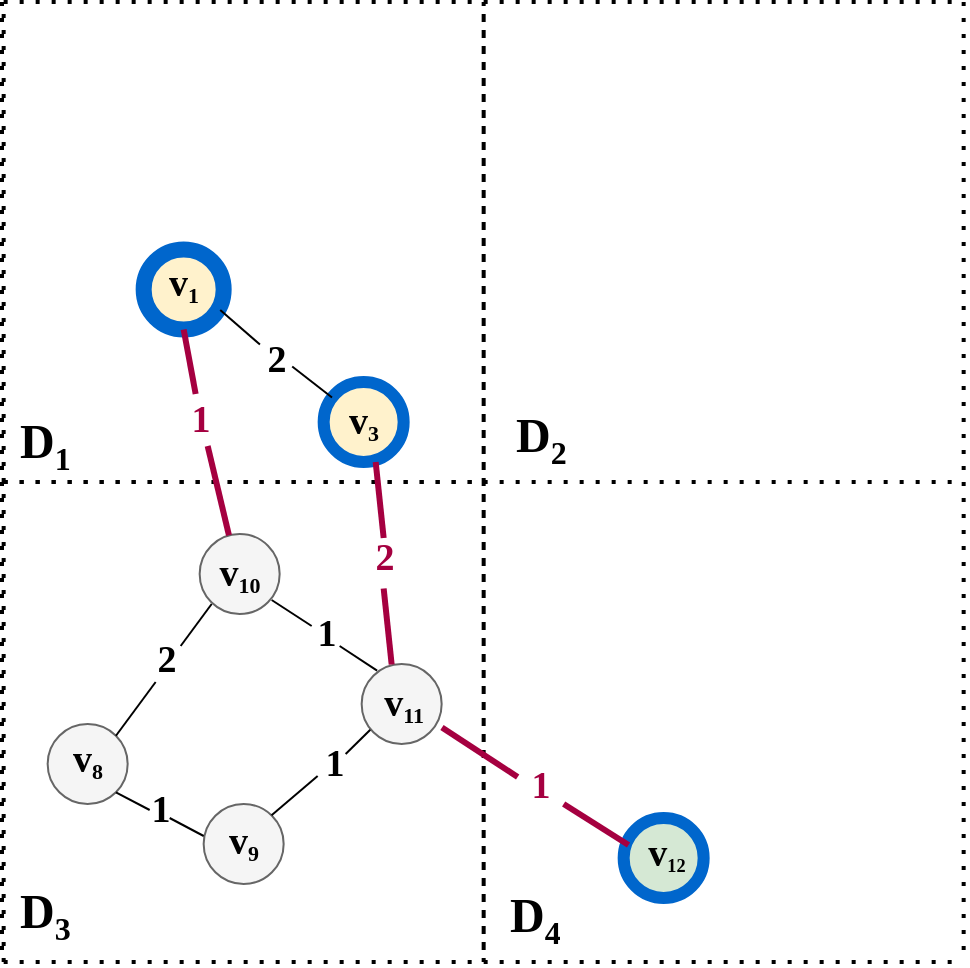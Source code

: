<mxfile version="21.5.0" type="github">
  <diagram name="第 1 页" id="iB5OBR2rzD4l3p_NinD-">
    <mxGraphModel dx="2474" dy="1156" grid="0" gridSize="10" guides="1" tooltips="1" connect="1" arrows="1" fold="1" page="0" pageScale="1" pageWidth="827" pageHeight="1169" math="0" shadow="0">
      <root>
        <mxCell id="0" />
        <mxCell id="1" parent="0" />
        <mxCell id="X3p4Lhx2qyk214vXMiK3-1" value="" style="endArrow=none;dashed=1;html=1;dashPattern=1 3;strokeWidth=2;rounded=0;" edge="1" parent="1">
          <mxGeometry width="50" height="50" relative="1" as="geometry">
            <mxPoint x="20.83" y="560" as="sourcePoint" />
            <mxPoint x="20.83" y="320" as="targetPoint" />
          </mxGeometry>
        </mxCell>
        <mxCell id="X3p4Lhx2qyk214vXMiK3-2" value="" style="endArrow=none;dashed=1;html=1;dashPattern=1 3;strokeWidth=2;rounded=0;" edge="1" parent="1">
          <mxGeometry width="50" height="50" relative="1" as="geometry">
            <mxPoint x="20.83" y="560" as="sourcePoint" />
            <mxPoint x="260.83" y="560" as="targetPoint" />
          </mxGeometry>
        </mxCell>
        <mxCell id="X3p4Lhx2qyk214vXMiK3-3" value="" style="endArrow=none;dashed=1;html=1;dashPattern=1 3;strokeWidth=2;rounded=0;" edge="1" parent="1">
          <mxGeometry width="50" height="50" relative="1" as="geometry">
            <mxPoint x="260.83" y="320" as="sourcePoint" />
            <mxPoint x="260.83" y="560" as="targetPoint" />
          </mxGeometry>
        </mxCell>
        <mxCell id="X3p4Lhx2qyk214vXMiK3-11" value="" style="ellipse;whiteSpace=wrap;html=1;aspect=fixed;fillColor=#fff2cc;strokeColor=#0066CC;strokeWidth=8;" vertex="1" parent="1">
          <mxGeometry x="-149.17" y="443.75" width="40" height="40" as="geometry" />
        </mxCell>
        <mxCell id="X3p4Lhx2qyk214vXMiK3-13" value="" style="ellipse;whiteSpace=wrap;html=1;aspect=fixed;fillColor=#fff2cc;strokeColor=#0066CC;strokeWidth=6;" vertex="1" parent="1">
          <mxGeometry x="-59.17" y="510" width="40" height="40" as="geometry" />
        </mxCell>
        <mxCell id="X3p4Lhx2qyk214vXMiK3-15" value="" style="endArrow=none;dashed=1;html=1;dashPattern=1 3;strokeWidth=2;rounded=0;" edge="1" parent="1">
          <mxGeometry width="50" height="50" relative="1" as="geometry">
            <mxPoint x="20.83" y="320" as="sourcePoint" />
            <mxPoint x="260.83" y="320" as="targetPoint" />
          </mxGeometry>
        </mxCell>
        <mxCell id="X3p4Lhx2qyk214vXMiK3-16" value="" style="endArrow=none;html=1;rounded=0;entryX=0.957;entryY=0.757;entryDx=0;entryDy=0;entryPerimeter=0;" edge="1" parent="1" source="X3p4Lhx2qyk214vXMiK3-100" target="X3p4Lhx2qyk214vXMiK3-11">
          <mxGeometry width="50" height="50" relative="1" as="geometry">
            <mxPoint x="0.83" y="570" as="sourcePoint" />
            <mxPoint x="70.83" y="500" as="targetPoint" />
          </mxGeometry>
        </mxCell>
        <mxCell id="X3p4Lhx2qyk214vXMiK3-23" value="" style="endArrow=none;dashed=1;html=1;dashPattern=1 3;strokeWidth=2;rounded=0;" edge="1" parent="1">
          <mxGeometry width="50" height="50" relative="1" as="geometry">
            <mxPoint x="-219.17" y="560" as="sourcePoint" />
            <mxPoint x="-219.17" y="320" as="targetPoint" />
          </mxGeometry>
        </mxCell>
        <mxCell id="X3p4Lhx2qyk214vXMiK3-24" value="" style="endArrow=none;dashed=1;html=1;dashPattern=1 3;strokeWidth=2;rounded=0;" edge="1" parent="1">
          <mxGeometry width="50" height="50" relative="1" as="geometry">
            <mxPoint x="-219.17" y="560" as="sourcePoint" />
            <mxPoint x="20.83" y="560" as="targetPoint" />
          </mxGeometry>
        </mxCell>
        <mxCell id="X3p4Lhx2qyk214vXMiK3-25" value="" style="endArrow=none;dashed=1;html=1;dashPattern=1 3;strokeWidth=2;rounded=0;" edge="1" parent="1">
          <mxGeometry width="50" height="50" relative="1" as="geometry">
            <mxPoint x="20.83" y="320" as="sourcePoint" />
            <mxPoint x="20.83" y="560" as="targetPoint" />
          </mxGeometry>
        </mxCell>
        <mxCell id="X3p4Lhx2qyk214vXMiK3-26" value="" style="endArrow=none;dashed=1;html=1;dashPattern=1 3;strokeWidth=2;rounded=0;" edge="1" parent="1">
          <mxGeometry width="50" height="50" relative="1" as="geometry">
            <mxPoint x="-219.17" y="320" as="sourcePoint" />
            <mxPoint x="20.83" y="320" as="targetPoint" />
          </mxGeometry>
        </mxCell>
        <mxCell id="X3p4Lhx2qyk214vXMiK3-27" value="" style="endArrow=none;dashed=1;html=1;dashPattern=1 3;strokeWidth=2;rounded=0;" edge="1" parent="1">
          <mxGeometry width="50" height="50" relative="1" as="geometry">
            <mxPoint x="20.83" y="800" as="sourcePoint" />
            <mxPoint x="20.83" y="560" as="targetPoint" />
          </mxGeometry>
        </mxCell>
        <mxCell id="X3p4Lhx2qyk214vXMiK3-28" value="" style="endArrow=none;dashed=1;html=1;dashPattern=1 3;strokeWidth=2;rounded=0;" edge="1" parent="1">
          <mxGeometry width="50" height="50" relative="1" as="geometry">
            <mxPoint x="20.83" y="800" as="sourcePoint" />
            <mxPoint x="260.83" y="800" as="targetPoint" />
          </mxGeometry>
        </mxCell>
        <mxCell id="X3p4Lhx2qyk214vXMiK3-29" value="" style="endArrow=none;dashed=1;html=1;dashPattern=1 3;strokeWidth=2;rounded=0;" edge="1" parent="1">
          <mxGeometry width="50" height="50" relative="1" as="geometry">
            <mxPoint x="260.83" y="560" as="sourcePoint" />
            <mxPoint x="260.83" y="800" as="targetPoint" />
          </mxGeometry>
        </mxCell>
        <mxCell id="X3p4Lhx2qyk214vXMiK3-30" value="" style="endArrow=none;dashed=1;html=1;dashPattern=1 3;strokeWidth=2;rounded=0;" edge="1" parent="1">
          <mxGeometry width="50" height="50" relative="1" as="geometry">
            <mxPoint x="-219.17" y="800" as="sourcePoint" />
            <mxPoint x="-219.17" y="560" as="targetPoint" />
          </mxGeometry>
        </mxCell>
        <mxCell id="X3p4Lhx2qyk214vXMiK3-31" value="" style="endArrow=none;dashed=1;html=1;dashPattern=1 3;strokeWidth=2;rounded=0;" edge="1" parent="1">
          <mxGeometry width="50" height="50" relative="1" as="geometry">
            <mxPoint x="-219.17" y="800" as="sourcePoint" />
            <mxPoint x="20.83" y="800" as="targetPoint" />
          </mxGeometry>
        </mxCell>
        <mxCell id="X3p4Lhx2qyk214vXMiK3-32" value="" style="endArrow=none;dashed=1;html=1;dashPattern=1 3;strokeWidth=2;rounded=0;" edge="1" parent="1">
          <mxGeometry width="50" height="50" relative="1" as="geometry">
            <mxPoint x="20.83" y="560" as="sourcePoint" />
            <mxPoint x="20.83" y="800" as="targetPoint" />
          </mxGeometry>
        </mxCell>
        <mxCell id="X3p4Lhx2qyk214vXMiK3-33" value="" style="endArrow=none;dashed=1;html=1;dashPattern=1 3;strokeWidth=2;rounded=0;" edge="1" parent="1">
          <mxGeometry width="50" height="50" relative="1" as="geometry">
            <mxPoint x="-219.17" y="560" as="sourcePoint" />
            <mxPoint x="20.83" y="560" as="targetPoint" />
          </mxGeometry>
        </mxCell>
        <mxCell id="X3p4Lhx2qyk214vXMiK3-34" value="" style="endArrow=none;dashed=1;html=1;dashPattern=1 3;strokeWidth=2;rounded=0;" edge="1" parent="1">
          <mxGeometry width="50" height="50" relative="1" as="geometry">
            <mxPoint x="-220.0" y="320" as="sourcePoint" />
            <mxPoint x="-220.0" y="560" as="targetPoint" />
          </mxGeometry>
        </mxCell>
        <mxCell id="X3p4Lhx2qyk214vXMiK3-35" value="" style="endArrow=none;dashed=1;html=1;dashPattern=1 3;strokeWidth=2;rounded=0;" edge="1" parent="1">
          <mxGeometry width="50" height="50" relative="1" as="geometry">
            <mxPoint x="-220.0" y="560" as="sourcePoint" />
            <mxPoint x="-220.0" y="800" as="targetPoint" />
          </mxGeometry>
        </mxCell>
        <mxCell id="X3p4Lhx2qyk214vXMiK3-36" value="&lt;h2 style=&quot;&quot;&gt;&lt;font face=&quot;comic sans ms&quot; style=&quot;font-size: 19px;&quot;&gt;v&lt;/font&gt;&lt;font face=&quot;comic sans ms&quot; style=&quot;font-size: 13.194px;&quot;&gt;&lt;sub&gt;3&lt;/sub&gt;&lt;/font&gt;&lt;/h2&gt;" style="text;html=1;strokeColor=none;fillColor=none;align=center;verticalAlign=middle;whiteSpace=wrap;rounded=0;" vertex="1" parent="1">
          <mxGeometry x="-49.17" y="521.25" width="20" height="17.5" as="geometry" />
        </mxCell>
        <mxCell id="X3p4Lhx2qyk214vXMiK3-37" value="&lt;h1&gt;&lt;font face=&quot;Comic Sans MS&quot;&gt;D&lt;sub style=&quot;&quot;&gt;&lt;font style=&quot;font-size: 16px;&quot;&gt;4&lt;/font&gt;&lt;/sub&gt;&lt;/font&gt;&lt;/h1&gt;&lt;p&gt;&lt;br&gt;&lt;/p&gt;" style="text;html=1;strokeColor=none;fillColor=none;spacing=5;spacingTop=-20;whiteSpace=wrap;overflow=hidden;rounded=0;" vertex="1" parent="1">
          <mxGeometry x="28.83" y="757" width="49" height="44" as="geometry" />
        </mxCell>
        <mxCell id="X3p4Lhx2qyk214vXMiK3-40" value="" style="ellipse;whiteSpace=wrap;html=1;aspect=fixed;fillColor=#f5f5f5;strokeColor=#666666;fontColor=#333333;" vertex="1" parent="1">
          <mxGeometry x="-40.17" y="651" width="40" height="40" as="geometry" />
        </mxCell>
        <mxCell id="X3p4Lhx2qyk214vXMiK3-41" value="" style="ellipse;whiteSpace=wrap;html=1;aspect=fixed;fillColor=#f5f5f5;strokeColor=#666666;fontColor=#333333;" vertex="1" parent="1">
          <mxGeometry x="-121.17" y="586" width="40" height="40" as="geometry" />
        </mxCell>
        <mxCell id="X3p4Lhx2qyk214vXMiK3-42" value="" style="ellipse;whiteSpace=wrap;html=1;aspect=fixed;fillColor=#f5f5f5;strokeColor=#666666;fontColor=#333333;" vertex="1" parent="1">
          <mxGeometry x="-119.17" y="721" width="40" height="40" as="geometry" />
        </mxCell>
        <mxCell id="X3p4Lhx2qyk214vXMiK3-43" value="" style="ellipse;whiteSpace=wrap;html=1;aspect=fixed;fillColor=#f5f5f5;strokeColor=#666666;fontColor=#333333;" vertex="1" parent="1">
          <mxGeometry x="-197.17" y="681" width="40" height="40" as="geometry" />
        </mxCell>
        <mxCell id="X3p4Lhx2qyk214vXMiK3-44" value="" style="endArrow=none;html=1;rounded=0;strokeWidth=3;fillColor=#d80073;strokeColor=#A50040;entryX=0.5;entryY=1;entryDx=0;entryDy=0;" edge="1" parent="1" target="X3p4Lhx2qyk214vXMiK3-11">
          <mxGeometry width="50" height="50" relative="1" as="geometry">
            <mxPoint x="-123.17" y="516" as="sourcePoint" />
            <mxPoint x="-140.17" y="500" as="targetPoint" />
          </mxGeometry>
        </mxCell>
        <mxCell id="X3p4Lhx2qyk214vXMiK3-47" value="" style="ellipse;whiteSpace=wrap;html=1;aspect=fixed;fillColor=#d5e8d4;strokeColor=#0066CC;strokeWidth=6;" vertex="1" parent="1">
          <mxGeometry x="90.83" y="728" width="40" height="40" as="geometry" />
        </mxCell>
        <mxCell id="X3p4Lhx2qyk214vXMiK3-48" value="" style="endArrow=none;html=1;rounded=0;entryX=1;entryY=1;entryDx=0;entryDy=0;" edge="1" parent="1" target="X3p4Lhx2qyk214vXMiK3-43">
          <mxGeometry width="50" height="50" relative="1" as="geometry">
            <mxPoint x="-146.17" y="724" as="sourcePoint" />
            <mxPoint x="-222.17" y="749" as="targetPoint" />
          </mxGeometry>
        </mxCell>
        <mxCell id="X3p4Lhx2qyk214vXMiK3-49" value="" style="endArrow=none;html=1;rounded=0;exitX=1;exitY=0;exitDx=0;exitDy=0;" edge="1" parent="1" source="X3p4Lhx2qyk214vXMiK3-43">
          <mxGeometry width="50" height="50" relative="1" as="geometry">
            <mxPoint x="-109.17" y="751" as="sourcePoint" />
            <mxPoint x="-143.17" y="660" as="targetPoint" />
          </mxGeometry>
        </mxCell>
        <mxCell id="X3p4Lhx2qyk214vXMiK3-52" value="&lt;font color=&quot;#a50040&quot; style=&quot;font-size: 19px;&quot; face=&quot;Comic Sans MS&quot;&gt;&lt;b&gt;1&lt;/b&gt;&lt;/font&gt;" style="text;html=1;strokeColor=none;fillColor=none;align=center;verticalAlign=middle;whiteSpace=wrap;rounded=0;" vertex="1" parent="1">
          <mxGeometry x="-132.17" y="520" width="23" height="18" as="geometry" />
        </mxCell>
        <mxCell id="X3p4Lhx2qyk214vXMiK3-53" value="" style="endArrow=none;html=1;rounded=0;strokeWidth=3;fillColor=#d80073;strokeColor=#A50040;entryX=0.5;entryY=1;entryDx=0;entryDy=0;exitX=0.366;exitY=0.015;exitDx=0;exitDy=0;exitPerimeter=0;" edge="1" parent="1" source="X3p4Lhx2qyk214vXMiK3-41">
          <mxGeometry width="50" height="50" relative="1" as="geometry">
            <mxPoint x="-111.17" y="574" as="sourcePoint" />
            <mxPoint x="-117.17" y="542" as="targetPoint" />
          </mxGeometry>
        </mxCell>
        <mxCell id="X3p4Lhx2qyk214vXMiK3-54" value="" style="endArrow=none;html=1;rounded=0;strokeWidth=3;fillColor=#d80073;strokeColor=#A50040;entryX=0.5;entryY=1;entryDx=0;entryDy=0;" edge="1" parent="1">
          <mxGeometry width="50" height="50" relative="1" as="geometry">
            <mxPoint x="-29.17" y="588" as="sourcePoint" />
            <mxPoint x="-33.17" y="550" as="targetPoint" />
          </mxGeometry>
        </mxCell>
        <mxCell id="X3p4Lhx2qyk214vXMiK3-55" value="&lt;font color=&quot;#a50040&quot; style=&quot;font-size: 19px;&quot; face=&quot;Comic Sans MS&quot;&gt;&lt;b&gt;2&lt;/b&gt;&lt;/font&gt;" style="text;html=1;strokeColor=none;fillColor=none;align=center;verticalAlign=middle;whiteSpace=wrap;rounded=0;" vertex="1" parent="1">
          <mxGeometry x="-40.17" y="589" width="23" height="18" as="geometry" />
        </mxCell>
        <mxCell id="X3p4Lhx2qyk214vXMiK3-56" style="edgeStyle=orthogonalEdgeStyle;rounded=0;orthogonalLoop=1;jettySize=auto;html=1;exitX=0.5;exitY=1;exitDx=0;exitDy=0;" edge="1" parent="1" source="X3p4Lhx2qyk214vXMiK3-55" target="X3p4Lhx2qyk214vXMiK3-55">
          <mxGeometry relative="1" as="geometry" />
        </mxCell>
        <mxCell id="X3p4Lhx2qyk214vXMiK3-57" value="" style="endArrow=none;html=1;rounded=0;strokeWidth=3;fillColor=#d80073;strokeColor=#A50040;entryX=0.5;entryY=1;entryDx=0;entryDy=0;" edge="1" parent="1">
          <mxGeometry width="50" height="50" relative="1" as="geometry">
            <mxPoint x="-25.17" y="651.25" as="sourcePoint" />
            <mxPoint x="-29.17" y="613.25" as="targetPoint" />
          </mxGeometry>
        </mxCell>
        <mxCell id="X3p4Lhx2qyk214vXMiK3-58" value="" style="endArrow=none;html=1;rounded=0;" edge="1" parent="1">
          <mxGeometry width="50" height="50" relative="1" as="geometry">
            <mxPoint x="-65.17" y="632" as="sourcePoint" />
            <mxPoint x="-85.17" y="619" as="targetPoint" />
          </mxGeometry>
        </mxCell>
        <mxCell id="X3p4Lhx2qyk214vXMiK3-66" value="&lt;font color=&quot;#a50040&quot; style=&quot;font-size: 19px;&quot; face=&quot;Comic Sans MS&quot;&gt;&lt;b&gt;1&lt;/b&gt;&lt;/font&gt;" style="text;html=1;strokeColor=none;fillColor=none;align=center;verticalAlign=middle;whiteSpace=wrap;rounded=0;" vertex="1" parent="1">
          <mxGeometry x="37.83" y="703" width="23" height="18" as="geometry" />
        </mxCell>
        <mxCell id="X3p4Lhx2qyk214vXMiK3-67" value="" style="endArrow=none;html=1;rounded=0;strokeWidth=3;fillColor=#d80073;strokeColor=#A50040;entryX=1.004;entryY=0.794;entryDx=0;entryDy=0;entryPerimeter=0;exitX=0;exitY=0.25;exitDx=0;exitDy=0;" edge="1" parent="1" source="X3p4Lhx2qyk214vXMiK3-66" target="X3p4Lhx2qyk214vXMiK3-40">
          <mxGeometry width="50" height="50" relative="1" as="geometry">
            <mxPoint x="70.83" y="635.25" as="sourcePoint" />
            <mxPoint x="83.83" y="613.25" as="targetPoint" />
          </mxGeometry>
        </mxCell>
        <mxCell id="X3p4Lhx2qyk214vXMiK3-68" value="" style="endArrow=none;html=1;rounded=0;exitX=1;exitY=1;exitDx=0;exitDy=0;strokeWidth=3;fillColor=#d80073;strokeColor=#A50040;entryX=0.061;entryY=0.338;entryDx=0;entryDy=0;entryPerimeter=0;" edge="1" parent="1" source="X3p4Lhx2qyk214vXMiK3-66" target="X3p4Lhx2qyk214vXMiK3-47">
          <mxGeometry width="50" height="50" relative="1" as="geometry">
            <mxPoint x="40.83" y="740.5" as="sourcePoint" />
            <mxPoint x="77.83" y="741.5" as="targetPoint" />
          </mxGeometry>
        </mxCell>
        <mxCell id="X3p4Lhx2qyk214vXMiK3-76" value="&lt;h2 style=&quot;&quot;&gt;&lt;font style=&quot;font-size: 19px;&quot;&gt;v&lt;/font&gt;&lt;font style=&quot;font-size: 10.995px;&quot;&gt;&lt;sub&gt;12&lt;/sub&gt;&lt;/font&gt;&lt;/h2&gt;" style="text;html=1;strokeColor=none;fillColor=none;align=center;verticalAlign=middle;whiteSpace=wrap;rounded=0;fontFamily=Comic Sans MS;" vertex="1" parent="1">
          <mxGeometry x="102.08" y="737" width="20.5" height="18" as="geometry" />
        </mxCell>
        <mxCell id="X3p4Lhx2qyk214vXMiK3-78" value="&lt;font size=&quot;1&quot; face=&quot;Comic Sans MS&quot;&gt;&lt;b style=&quot;font-size: 19px;&quot;&gt;2&lt;/b&gt;&lt;/font&gt;" style="text;html=1;strokeColor=none;fillColor=none;align=center;verticalAlign=middle;whiteSpace=wrap;rounded=0;" vertex="1" parent="1">
          <mxGeometry x="-146.17" y="642" width="17" height="14.5" as="geometry" />
        </mxCell>
        <mxCell id="X3p4Lhx2qyk214vXMiK3-79" value="" style="endArrow=none;html=1;rounded=0;exitX=1;exitY=0;exitDx=0;exitDy=0;" edge="1" parent="1">
          <mxGeometry width="50" height="50" relative="1" as="geometry">
            <mxPoint x="-130.67" y="642" as="sourcePoint" />
            <mxPoint x="-115.17" y="621" as="targetPoint" />
          </mxGeometry>
        </mxCell>
        <mxCell id="X3p4Lhx2qyk214vXMiK3-80" value="&lt;font size=&quot;1&quot; face=&quot;Comic Sans MS&quot;&gt;&lt;b style=&quot;font-size: 19px;&quot;&gt;1&lt;/b&gt;&lt;/font&gt;" style="text;html=1;strokeColor=none;fillColor=none;align=center;verticalAlign=middle;whiteSpace=wrap;rounded=0;" vertex="1" parent="1">
          <mxGeometry x="-66.17" y="629" width="17" height="14.5" as="geometry" />
        </mxCell>
        <mxCell id="X3p4Lhx2qyk214vXMiK3-81" value="" style="endArrow=none;html=1;rounded=0;exitX=0.193;exitY=0.083;exitDx=0;exitDy=0;exitPerimeter=0;" edge="1" parent="1" source="X3p4Lhx2qyk214vXMiK3-40">
          <mxGeometry width="50" height="50" relative="1" as="geometry">
            <mxPoint x="-31.17" y="655" as="sourcePoint" />
            <mxPoint x="-51.17" y="642" as="targetPoint" />
          </mxGeometry>
        </mxCell>
        <mxCell id="X3p4Lhx2qyk214vXMiK3-82" value="&lt;font size=&quot;1&quot; face=&quot;Comic Sans MS&quot;&gt;&lt;b style=&quot;font-size: 19px;&quot;&gt;1&lt;/b&gt;&lt;/font&gt;" style="text;html=1;strokeColor=none;fillColor=none;align=center;verticalAlign=middle;whiteSpace=wrap;rounded=0;" vertex="1" parent="1">
          <mxGeometry x="-149.17" y="717" width="17" height="14.5" as="geometry" />
        </mxCell>
        <mxCell id="X3p4Lhx2qyk214vXMiK3-83" value="" style="endArrow=none;html=1;rounded=0;entryX=1;entryY=1;entryDx=0;entryDy=0;" edge="1" parent="1">
          <mxGeometry width="50" height="50" relative="1" as="geometry">
            <mxPoint x="-119.17" y="737" as="sourcePoint" />
            <mxPoint x="-136.17" y="728" as="targetPoint" />
          </mxGeometry>
        </mxCell>
        <mxCell id="X3p4Lhx2qyk214vXMiK3-87" value="&lt;font size=&quot;1&quot; face=&quot;Comic Sans MS&quot;&gt;&lt;b style=&quot;font-size: 19px;&quot;&gt;1&lt;/b&gt;&lt;/font&gt;" style="text;html=1;strokeColor=none;fillColor=none;align=center;verticalAlign=middle;whiteSpace=wrap;rounded=0;" vertex="1" parent="1">
          <mxGeometry x="-62.17" y="693.5" width="17" height="14.5" as="geometry" />
        </mxCell>
        <mxCell id="X3p4Lhx2qyk214vXMiK3-88" value="" style="endArrow=none;html=1;rounded=0;entryX=0.108;entryY=0.821;entryDx=0;entryDy=0;entryPerimeter=0;" edge="1" parent="1" target="X3p4Lhx2qyk214vXMiK3-40">
          <mxGeometry width="50" height="50" relative="1" as="geometry">
            <mxPoint x="-48.17" y="696" as="sourcePoint" />
            <mxPoint x="-81.17" y="679.25" as="targetPoint" />
          </mxGeometry>
        </mxCell>
        <mxCell id="X3p4Lhx2qyk214vXMiK3-89" value="" style="endArrow=none;html=1;rounded=0;exitX=1;exitY=0;exitDx=0;exitDy=0;" edge="1" parent="1" source="X3p4Lhx2qyk214vXMiK3-42">
          <mxGeometry width="50" height="50" relative="1" as="geometry">
            <mxPoint x="-81.17" y="731" as="sourcePoint" />
            <mxPoint x="-62.17" y="707" as="targetPoint" />
          </mxGeometry>
        </mxCell>
        <mxCell id="X3p4Lhx2qyk214vXMiK3-99" value="" style="endArrow=none;html=1;rounded=0;entryX=0.957;entryY=0.757;entryDx=0;entryDy=0;entryPerimeter=0;" edge="1" parent="1" source="X3p4Lhx2qyk214vXMiK3-13" target="X3p4Lhx2qyk214vXMiK3-100">
          <mxGeometry width="50" height="50" relative="1" as="geometry">
            <mxPoint x="-55" y="518" as="sourcePoint" />
            <mxPoint x="-111" y="474" as="targetPoint" />
          </mxGeometry>
        </mxCell>
        <mxCell id="X3p4Lhx2qyk214vXMiK3-100" value="&lt;font size=&quot;1&quot; face=&quot;Comic Sans MS&quot;&gt;&lt;b style=&quot;font-size: 19px;&quot;&gt;2&lt;/b&gt;&lt;/font&gt;" style="text;html=1;strokeColor=none;fillColor=none;align=center;verticalAlign=middle;whiteSpace=wrap;rounded=0;" vertex="1" parent="1">
          <mxGeometry x="-91.17" y="491.25" width="17" height="14.5" as="geometry" />
        </mxCell>
        <mxCell id="X3p4Lhx2qyk214vXMiK3-112" value="&lt;h1&gt;&lt;font face=&quot;Comic Sans MS&quot;&gt;D&lt;sub style=&quot;&quot;&gt;&lt;font style=&quot;font-size: 16px;&quot;&gt;3&lt;/font&gt;&lt;/sub&gt;&lt;/font&gt;&lt;/h1&gt;&lt;p&gt;&lt;br&gt;&lt;/p&gt;" style="text;html=1;strokeColor=none;fillColor=none;spacing=5;spacingTop=-20;whiteSpace=wrap;overflow=hidden;rounded=0;" vertex="1" parent="1">
          <mxGeometry x="-216.17" y="755" width="49" height="44" as="geometry" />
        </mxCell>
        <mxCell id="X3p4Lhx2qyk214vXMiK3-113" value="&lt;h1&gt;&lt;font face=&quot;Comic Sans MS&quot;&gt;D&lt;sub style=&quot;&quot;&gt;&lt;font style=&quot;font-size: 16px;&quot;&gt;2&lt;/font&gt;&lt;/sub&gt;&lt;/font&gt;&lt;/h1&gt;&lt;p&gt;&lt;br&gt;&lt;/p&gt;" style="text;html=1;strokeColor=none;fillColor=none;spacing=5;spacingTop=-20;whiteSpace=wrap;overflow=hidden;rounded=0;" vertex="1" parent="1">
          <mxGeometry x="31.83" y="517" width="49" height="44" as="geometry" />
        </mxCell>
        <mxCell id="X3p4Lhx2qyk214vXMiK3-114" value="&lt;h1&gt;&lt;font face=&quot;Comic Sans MS&quot;&gt;D&lt;sub style=&quot;&quot;&gt;&lt;font style=&quot;font-size: 16px;&quot;&gt;1&lt;/font&gt;&lt;/sub&gt;&lt;/font&gt;&lt;/h1&gt;&lt;p&gt;&lt;br&gt;&lt;/p&gt;" style="text;html=1;strokeColor=none;fillColor=none;spacing=5;spacingTop=-20;whiteSpace=wrap;overflow=hidden;rounded=0;" vertex="1" parent="1">
          <mxGeometry x="-216.17" y="520" width="49" height="44" as="geometry" />
        </mxCell>
        <mxCell id="X3p4Lhx2qyk214vXMiK3-115" value="&lt;h2 style=&quot;&quot;&gt;&lt;font style=&quot;font-size: 19px;&quot;&gt;v&lt;/font&gt;&lt;font style=&quot;font-size: 13.194px;&quot;&gt;&lt;sub&gt;1&lt;/sub&gt;&lt;/font&gt;&lt;/h2&gt;" style="text;html=1;strokeColor=none;fillColor=none;align=center;verticalAlign=middle;whiteSpace=wrap;rounded=0;fontFamily=Comic Sans MS;" vertex="1" parent="1">
          <mxGeometry x="-139.17" y="452.5" width="20" height="17.5" as="geometry" />
        </mxCell>
        <mxCell id="X3p4Lhx2qyk214vXMiK3-120" value="&lt;h2 style=&quot;&quot;&gt;&lt;font style=&quot;font-size: 19px;&quot;&gt;v&lt;/font&gt;&lt;font style=&quot;font-size: 13.194px;&quot;&gt;&lt;sub&gt;10&lt;/sub&gt;&lt;/font&gt;&lt;/h2&gt;" style="text;html=1;strokeColor=none;fillColor=none;align=center;verticalAlign=middle;whiteSpace=wrap;rounded=0;fontFamily=Comic Sans MS;" vertex="1" parent="1">
          <mxGeometry x="-111.17" y="597.25" width="20" height="17.5" as="geometry" />
        </mxCell>
        <mxCell id="X3p4Lhx2qyk214vXMiK3-121" value="&lt;h2 style=&quot;&quot;&gt;&lt;font style=&quot;font-size: 19px;&quot;&gt;v&lt;/font&gt;&lt;font style=&quot;font-size: 13.194px;&quot;&gt;&lt;sub&gt;8&lt;/sub&gt;&lt;/font&gt;&lt;/h2&gt;" style="text;html=1;strokeColor=none;fillColor=none;align=center;verticalAlign=middle;whiteSpace=wrap;rounded=0;fontFamily=Comic Sans MS;" vertex="1" parent="1">
          <mxGeometry x="-187.17" y="690.5" width="20" height="17.5" as="geometry" />
        </mxCell>
        <mxCell id="X3p4Lhx2qyk214vXMiK3-122" value="&lt;h2 style=&quot;&quot;&gt;&lt;font style=&quot;font-size: 19px;&quot;&gt;v&lt;/font&gt;&lt;font style=&quot;font-size: 13.194px;&quot;&gt;&lt;sub&gt;9&lt;/sub&gt;&lt;/font&gt;&lt;/h2&gt;" style="text;html=1;strokeColor=none;fillColor=none;align=center;verticalAlign=middle;whiteSpace=wrap;rounded=0;fontFamily=Comic Sans MS;" vertex="1" parent="1">
          <mxGeometry x="-109.17" y="731.5" width="20" height="17.5" as="geometry" />
        </mxCell>
        <mxCell id="X3p4Lhx2qyk214vXMiK3-123" value="&lt;h2 style=&quot;&quot;&gt;&lt;font style=&quot;font-size: 19px;&quot;&gt;v&lt;/font&gt;&lt;font style=&quot;font-size: 13.194px;&quot;&gt;&lt;sub&gt;11&lt;/sub&gt;&lt;/font&gt;&lt;/h2&gt;" style="text;html=1;strokeColor=none;fillColor=none;align=center;verticalAlign=middle;whiteSpace=wrap;rounded=0;fontFamily=Comic Sans MS;" vertex="1" parent="1">
          <mxGeometry x="-28.67" y="662.25" width="20" height="17.5" as="geometry" />
        </mxCell>
      </root>
    </mxGraphModel>
  </diagram>
</mxfile>

